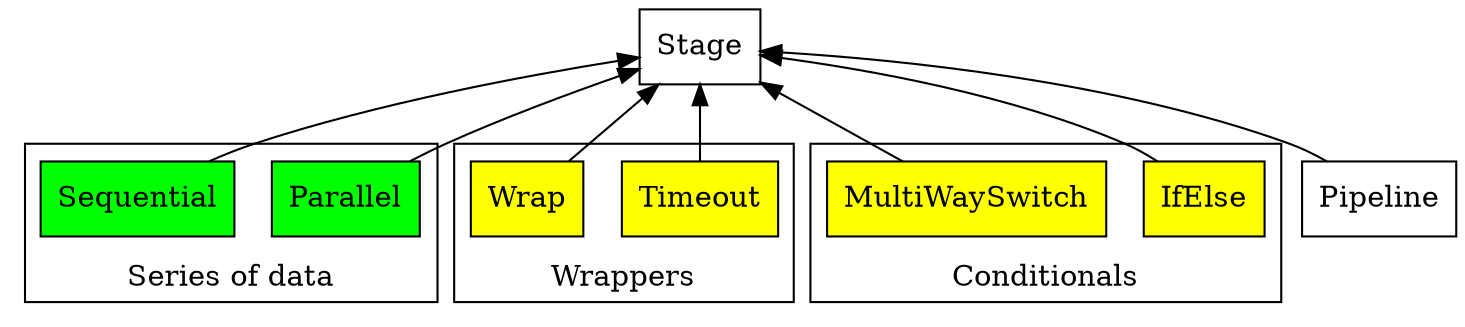 digraph stages {
	rankdir=BT
	node[shape=record]

	subgraph cluster_series {
		rank="same" 
		node [style="filled", fillcolor="green"]
		Parallel, Sequential
		label="Series of data"
	}
	subgraph cluster_wrappers {
		rank="same" 
		node [style="filled", fillcolor="yellow"]
		Timeout, Wrap
		label="Wrappers"
	}

	subgraph cluster_conditional {
		rank="same" 
		node [style="filled", fillcolor="yellow"]
		IfElse, MultiWaySwitch
		label="Conditionals"
	}

	Pipeline -> Stage
	Sequential -> Stage
	Parallel -> Stage
	IfElse -> Stage
	MultiWaySwitch -> Stage
	Timeout -> Stage
	Wrap -> Stage
}